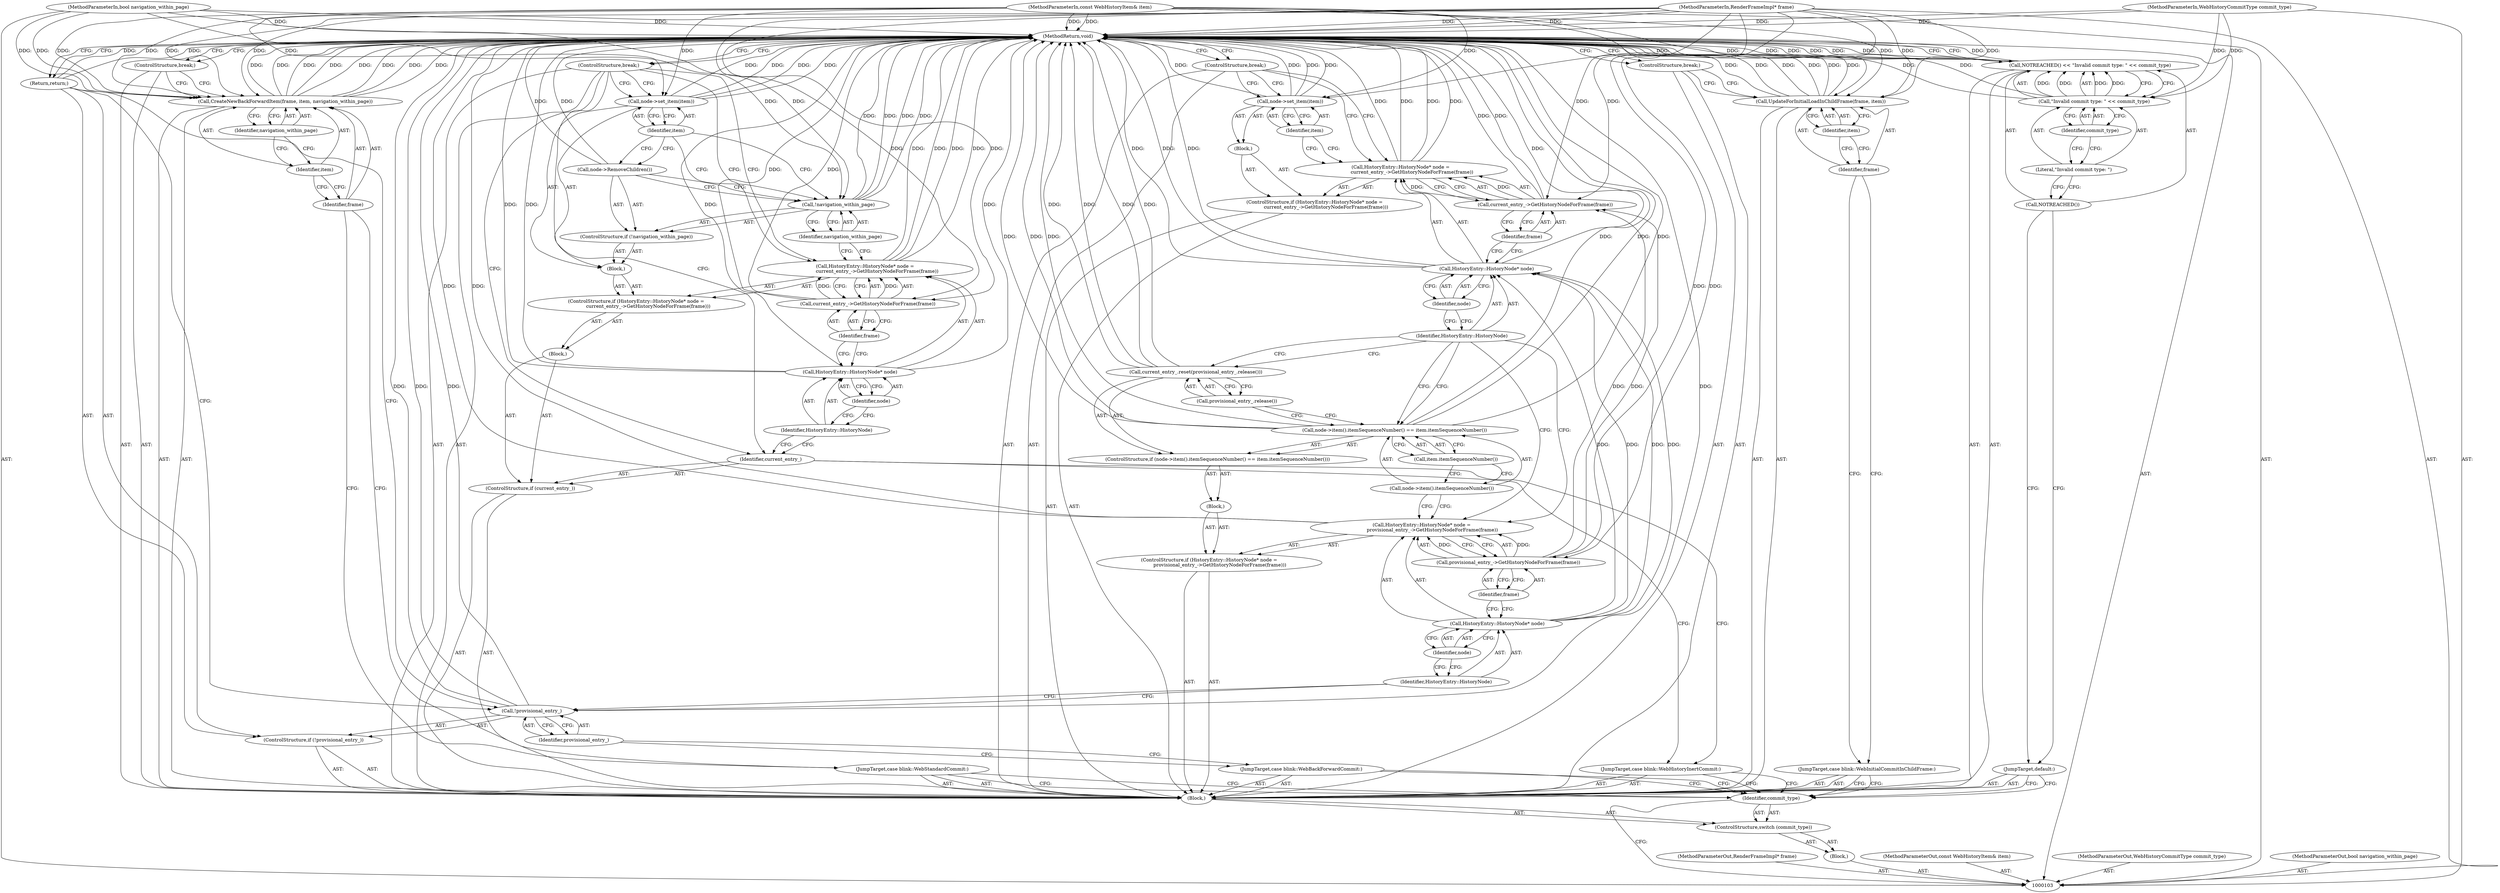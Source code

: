 digraph "0_Chrome_bb3548ef2fcdb58f9bc638bb5a3c379320fdd0e0" {
"1000178" [label="(MethodReturn,void)"];
"1000104" [label="(MethodParameterIn,RenderFrameImpl* frame)"];
"1000253" [label="(MethodParameterOut,RenderFrameImpl* frame)"];
"1000118" [label="(Call,HistoryEntry::HistoryNode* node =\n              provisional_entry_->GetHistoryNodeForFrame(frame))"];
"1000119" [label="(Call,HistoryEntry::HistoryNode* node)"];
"1000120" [label="(Identifier,HistoryEntry::HistoryNode)"];
"1000121" [label="(Identifier,node)"];
"1000117" [label="(ControlStructure,if (HistoryEntry::HistoryNode* node =\n              provisional_entry_->GetHistoryNodeForFrame(frame)))"];
"1000122" [label="(Call,provisional_entry_->GetHistoryNodeForFrame(frame))"];
"1000123" [label="(Identifier,frame)"];
"1000124" [label="(Block,)"];
"1000126" [label="(Call,node->item().itemSequenceNumber() == item.itemSequenceNumber())"];
"1000127" [label="(Call,node->item().itemSequenceNumber())"];
"1000128" [label="(Call,item.itemSequenceNumber())"];
"1000125" [label="(ControlStructure,if (node->item().itemSequenceNumber() == item.itemSequenceNumber()))"];
"1000129" [label="(Call,current_entry_.reset(provisional_entry_.release()))"];
"1000130" [label="(Call,provisional_entry_.release())"];
"1000132" [label="(Call,HistoryEntry::HistoryNode* node =\n               current_entry_->GetHistoryNodeForFrame(frame))"];
"1000133" [label="(Call,HistoryEntry::HistoryNode* node)"];
"1000134" [label="(Identifier,HistoryEntry::HistoryNode)"];
"1000135" [label="(Identifier,node)"];
"1000131" [label="(ControlStructure,if (HistoryEntry::HistoryNode* node =\n               current_entry_->GetHistoryNodeForFrame(frame)))"];
"1000136" [label="(Call,current_entry_->GetHistoryNodeForFrame(frame))"];
"1000137" [label="(Identifier,frame)"];
"1000138" [label="(Block,)"];
"1000140" [label="(Identifier,item)"];
"1000139" [label="(Call,node->set_item(item))"];
"1000105" [label="(MethodParameterIn,const WebHistoryItem& item)"];
"1000254" [label="(MethodParameterOut,const WebHistoryItem& item)"];
"1000141" [label="(ControlStructure,break;)"];
"1000142" [label="(JumpTarget,case blink::WebStandardCommit:)"];
"1000144" [label="(Identifier,frame)"];
"1000145" [label="(Identifier,item)"];
"1000146" [label="(Identifier,navigation_within_page)"];
"1000143" [label="(Call,CreateNewBackForwardItem(frame, item, navigation_within_page))"];
"1000147" [label="(ControlStructure,break;)"];
"1000148" [label="(JumpTarget,case blink::WebInitialCommitInChildFrame:)"];
"1000150" [label="(Identifier,frame)"];
"1000151" [label="(Identifier,item)"];
"1000149" [label="(Call,UpdateForInitialLoadInChildFrame(frame, item))"];
"1000152" [label="(ControlStructure,break;)"];
"1000153" [label="(JumpTarget,case blink::WebHistoryInertCommit:)"];
"1000155" [label="(Identifier,current_entry_)"];
"1000156" [label="(Block,)"];
"1000154" [label="(ControlStructure,if (current_entry_))"];
"1000106" [label="(MethodParameterIn,WebHistoryCommitType commit_type)"];
"1000255" [label="(MethodParameterOut,WebHistoryCommitType commit_type)"];
"1000158" [label="(Call,HistoryEntry::HistoryNode* node =\n                current_entry_->GetHistoryNodeForFrame(frame))"];
"1000159" [label="(Call,HistoryEntry::HistoryNode* node)"];
"1000160" [label="(Identifier,HistoryEntry::HistoryNode)"];
"1000161" [label="(Identifier,node)"];
"1000157" [label="(ControlStructure,if (HistoryEntry::HistoryNode* node =\n                current_entry_->GetHistoryNodeForFrame(frame)))"];
"1000162" [label="(Call,current_entry_->GetHistoryNodeForFrame(frame))"];
"1000163" [label="(Identifier,frame)"];
"1000164" [label="(Block,)"];
"1000165" [label="(ControlStructure,if (!navigation_within_page))"];
"1000166" [label="(Call,!navigation_within_page)"];
"1000167" [label="(Identifier,navigation_within_page)"];
"1000168" [label="(Call,node->RemoveChildren())"];
"1000169" [label="(Call,node->set_item(item))"];
"1000170" [label="(Identifier,item)"];
"1000171" [label="(ControlStructure,break;)"];
"1000172" [label="(JumpTarget,default:)"];
"1000175" [label="(Call,\"Invalid commit type: \" << commit_type)"];
"1000176" [label="(Literal,\"Invalid commit type: \")"];
"1000177" [label="(Identifier,commit_type)"];
"1000173" [label="(Call,NOTREACHED() << \"Invalid commit type: \" << commit_type)"];
"1000174" [label="(Call,NOTREACHED())"];
"1000107" [label="(MethodParameterIn,bool navigation_within_page)"];
"1000256" [label="(MethodParameterOut,bool navigation_within_page)"];
"1000108" [label="(Block,)"];
"1000110" [label="(Identifier,commit_type)"];
"1000109" [label="(ControlStructure,switch (commit_type))"];
"1000111" [label="(Block,)"];
"1000112" [label="(JumpTarget,case blink::WebBackForwardCommit:)"];
"1000114" [label="(Call,!provisional_entry_)"];
"1000115" [label="(Identifier,provisional_entry_)"];
"1000113" [label="(ControlStructure,if (!provisional_entry_))"];
"1000116" [label="(Return,return;)"];
"1000178" -> "1000103"  [label="AST: "];
"1000178" -> "1000116"  [label="CFG: "];
"1000178" -> "1000141"  [label="CFG: "];
"1000178" -> "1000147"  [label="CFG: "];
"1000178" -> "1000152"  [label="CFG: "];
"1000178" -> "1000171"  [label="CFG: "];
"1000178" -> "1000173"  [label="CFG: "];
"1000116" -> "1000178"  [label="DDG: "];
"1000158" -> "1000178"  [label="DDG: "];
"1000158" -> "1000178"  [label="DDG: "];
"1000169" -> "1000178"  [label="DDG: "];
"1000169" -> "1000178"  [label="DDG: "];
"1000104" -> "1000178"  [label="DDG: "];
"1000105" -> "1000178"  [label="DDG: "];
"1000114" -> "1000178"  [label="DDG: "];
"1000114" -> "1000178"  [label="DDG: "];
"1000149" -> "1000178"  [label="DDG: "];
"1000149" -> "1000178"  [label="DDG: "];
"1000149" -> "1000178"  [label="DDG: "];
"1000126" -> "1000178"  [label="DDG: "];
"1000126" -> "1000178"  [label="DDG: "];
"1000126" -> "1000178"  [label="DDG: "];
"1000132" -> "1000178"  [label="DDG: "];
"1000132" -> "1000178"  [label="DDG: "];
"1000159" -> "1000178"  [label="DDG: "];
"1000159" -> "1000178"  [label="DDG: "];
"1000168" -> "1000178"  [label="DDG: "];
"1000129" -> "1000178"  [label="DDG: "];
"1000129" -> "1000178"  [label="DDG: "];
"1000107" -> "1000178"  [label="DDG: "];
"1000139" -> "1000178"  [label="DDG: "];
"1000139" -> "1000178"  [label="DDG: "];
"1000166" -> "1000178"  [label="DDG: "];
"1000166" -> "1000178"  [label="DDG: "];
"1000143" -> "1000178"  [label="DDG: "];
"1000143" -> "1000178"  [label="DDG: "];
"1000143" -> "1000178"  [label="DDG: "];
"1000143" -> "1000178"  [label="DDG: "];
"1000133" -> "1000178"  [label="DDG: "];
"1000133" -> "1000178"  [label="DDG: "];
"1000173" -> "1000178"  [label="DDG: "];
"1000173" -> "1000178"  [label="DDG: "];
"1000173" -> "1000178"  [label="DDG: "];
"1000118" -> "1000178"  [label="DDG: "];
"1000175" -> "1000178"  [label="DDG: "];
"1000162" -> "1000178"  [label="DDG: "];
"1000136" -> "1000178"  [label="DDG: "];
"1000106" -> "1000178"  [label="DDG: "];
"1000104" -> "1000103"  [label="AST: "];
"1000104" -> "1000178"  [label="DDG: "];
"1000104" -> "1000122"  [label="DDG: "];
"1000104" -> "1000136"  [label="DDG: "];
"1000104" -> "1000143"  [label="DDG: "];
"1000104" -> "1000149"  [label="DDG: "];
"1000104" -> "1000162"  [label="DDG: "];
"1000253" -> "1000103"  [label="AST: "];
"1000118" -> "1000117"  [label="AST: "];
"1000118" -> "1000122"  [label="CFG: "];
"1000119" -> "1000118"  [label="AST: "];
"1000122" -> "1000118"  [label="AST: "];
"1000127" -> "1000118"  [label="CFG: "];
"1000134" -> "1000118"  [label="CFG: "];
"1000118" -> "1000178"  [label="DDG: "];
"1000122" -> "1000118"  [label="DDG: "];
"1000119" -> "1000118"  [label="AST: "];
"1000119" -> "1000121"  [label="CFG: "];
"1000120" -> "1000119"  [label="AST: "];
"1000121" -> "1000119"  [label="AST: "];
"1000123" -> "1000119"  [label="CFG: "];
"1000119" -> "1000133"  [label="DDG: "];
"1000119" -> "1000133"  [label="DDG: "];
"1000120" -> "1000119"  [label="AST: "];
"1000120" -> "1000114"  [label="CFG: "];
"1000121" -> "1000120"  [label="CFG: "];
"1000121" -> "1000119"  [label="AST: "];
"1000121" -> "1000120"  [label="CFG: "];
"1000119" -> "1000121"  [label="CFG: "];
"1000117" -> "1000111"  [label="AST: "];
"1000118" -> "1000117"  [label="AST: "];
"1000124" -> "1000117"  [label="AST: "];
"1000122" -> "1000118"  [label="AST: "];
"1000122" -> "1000123"  [label="CFG: "];
"1000123" -> "1000122"  [label="AST: "];
"1000118" -> "1000122"  [label="CFG: "];
"1000122" -> "1000118"  [label="DDG: "];
"1000104" -> "1000122"  [label="DDG: "];
"1000122" -> "1000136"  [label="DDG: "];
"1000123" -> "1000122"  [label="AST: "];
"1000123" -> "1000119"  [label="CFG: "];
"1000122" -> "1000123"  [label="CFG: "];
"1000124" -> "1000117"  [label="AST: "];
"1000125" -> "1000124"  [label="AST: "];
"1000126" -> "1000125"  [label="AST: "];
"1000126" -> "1000128"  [label="CFG: "];
"1000127" -> "1000126"  [label="AST: "];
"1000128" -> "1000126"  [label="AST: "];
"1000130" -> "1000126"  [label="CFG: "];
"1000134" -> "1000126"  [label="CFG: "];
"1000126" -> "1000178"  [label="DDG: "];
"1000126" -> "1000178"  [label="DDG: "];
"1000126" -> "1000178"  [label="DDG: "];
"1000127" -> "1000126"  [label="AST: "];
"1000127" -> "1000118"  [label="CFG: "];
"1000128" -> "1000127"  [label="CFG: "];
"1000128" -> "1000126"  [label="AST: "];
"1000128" -> "1000127"  [label="CFG: "];
"1000126" -> "1000128"  [label="CFG: "];
"1000125" -> "1000124"  [label="AST: "];
"1000126" -> "1000125"  [label="AST: "];
"1000129" -> "1000125"  [label="AST: "];
"1000129" -> "1000125"  [label="AST: "];
"1000129" -> "1000130"  [label="CFG: "];
"1000130" -> "1000129"  [label="AST: "];
"1000134" -> "1000129"  [label="CFG: "];
"1000129" -> "1000178"  [label="DDG: "];
"1000129" -> "1000178"  [label="DDG: "];
"1000130" -> "1000129"  [label="AST: "];
"1000130" -> "1000126"  [label="CFG: "];
"1000129" -> "1000130"  [label="CFG: "];
"1000132" -> "1000131"  [label="AST: "];
"1000132" -> "1000136"  [label="CFG: "];
"1000133" -> "1000132"  [label="AST: "];
"1000136" -> "1000132"  [label="AST: "];
"1000140" -> "1000132"  [label="CFG: "];
"1000141" -> "1000132"  [label="CFG: "];
"1000132" -> "1000178"  [label="DDG: "];
"1000132" -> "1000178"  [label="DDG: "];
"1000136" -> "1000132"  [label="DDG: "];
"1000133" -> "1000132"  [label="AST: "];
"1000133" -> "1000135"  [label="CFG: "];
"1000134" -> "1000133"  [label="AST: "];
"1000135" -> "1000133"  [label="AST: "];
"1000137" -> "1000133"  [label="CFG: "];
"1000133" -> "1000178"  [label="DDG: "];
"1000133" -> "1000178"  [label="DDG: "];
"1000119" -> "1000133"  [label="DDG: "];
"1000119" -> "1000133"  [label="DDG: "];
"1000134" -> "1000133"  [label="AST: "];
"1000134" -> "1000129"  [label="CFG: "];
"1000134" -> "1000126"  [label="CFG: "];
"1000134" -> "1000118"  [label="CFG: "];
"1000135" -> "1000134"  [label="CFG: "];
"1000135" -> "1000133"  [label="AST: "];
"1000135" -> "1000134"  [label="CFG: "];
"1000133" -> "1000135"  [label="CFG: "];
"1000131" -> "1000111"  [label="AST: "];
"1000132" -> "1000131"  [label="AST: "];
"1000138" -> "1000131"  [label="AST: "];
"1000136" -> "1000132"  [label="AST: "];
"1000136" -> "1000137"  [label="CFG: "];
"1000137" -> "1000136"  [label="AST: "];
"1000132" -> "1000136"  [label="CFG: "];
"1000136" -> "1000178"  [label="DDG: "];
"1000136" -> "1000132"  [label="DDG: "];
"1000122" -> "1000136"  [label="DDG: "];
"1000104" -> "1000136"  [label="DDG: "];
"1000137" -> "1000136"  [label="AST: "];
"1000137" -> "1000133"  [label="CFG: "];
"1000136" -> "1000137"  [label="CFG: "];
"1000138" -> "1000131"  [label="AST: "];
"1000139" -> "1000138"  [label="AST: "];
"1000140" -> "1000139"  [label="AST: "];
"1000140" -> "1000132"  [label="CFG: "];
"1000139" -> "1000140"  [label="CFG: "];
"1000139" -> "1000138"  [label="AST: "];
"1000139" -> "1000140"  [label="CFG: "];
"1000140" -> "1000139"  [label="AST: "];
"1000141" -> "1000139"  [label="CFG: "];
"1000139" -> "1000178"  [label="DDG: "];
"1000139" -> "1000178"  [label="DDG: "];
"1000105" -> "1000139"  [label="DDG: "];
"1000105" -> "1000103"  [label="AST: "];
"1000105" -> "1000178"  [label="DDG: "];
"1000105" -> "1000139"  [label="DDG: "];
"1000105" -> "1000143"  [label="DDG: "];
"1000105" -> "1000149"  [label="DDG: "];
"1000105" -> "1000169"  [label="DDG: "];
"1000254" -> "1000103"  [label="AST: "];
"1000141" -> "1000111"  [label="AST: "];
"1000141" -> "1000139"  [label="CFG: "];
"1000141" -> "1000132"  [label="CFG: "];
"1000178" -> "1000141"  [label="CFG: "];
"1000142" -> "1000111"  [label="AST: "];
"1000142" -> "1000110"  [label="CFG: "];
"1000144" -> "1000142"  [label="CFG: "];
"1000144" -> "1000143"  [label="AST: "];
"1000144" -> "1000142"  [label="CFG: "];
"1000145" -> "1000144"  [label="CFG: "];
"1000145" -> "1000143"  [label="AST: "];
"1000145" -> "1000144"  [label="CFG: "];
"1000146" -> "1000145"  [label="CFG: "];
"1000146" -> "1000143"  [label="AST: "];
"1000146" -> "1000145"  [label="CFG: "];
"1000143" -> "1000146"  [label="CFG: "];
"1000143" -> "1000111"  [label="AST: "];
"1000143" -> "1000146"  [label="CFG: "];
"1000144" -> "1000143"  [label="AST: "];
"1000145" -> "1000143"  [label="AST: "];
"1000146" -> "1000143"  [label="AST: "];
"1000147" -> "1000143"  [label="CFG: "];
"1000143" -> "1000178"  [label="DDG: "];
"1000143" -> "1000178"  [label="DDG: "];
"1000143" -> "1000178"  [label="DDG: "];
"1000143" -> "1000178"  [label="DDG: "];
"1000104" -> "1000143"  [label="DDG: "];
"1000105" -> "1000143"  [label="DDG: "];
"1000107" -> "1000143"  [label="DDG: "];
"1000147" -> "1000111"  [label="AST: "];
"1000147" -> "1000143"  [label="CFG: "];
"1000178" -> "1000147"  [label="CFG: "];
"1000148" -> "1000111"  [label="AST: "];
"1000148" -> "1000110"  [label="CFG: "];
"1000150" -> "1000148"  [label="CFG: "];
"1000150" -> "1000149"  [label="AST: "];
"1000150" -> "1000148"  [label="CFG: "];
"1000151" -> "1000150"  [label="CFG: "];
"1000151" -> "1000149"  [label="AST: "];
"1000151" -> "1000150"  [label="CFG: "];
"1000149" -> "1000151"  [label="CFG: "];
"1000149" -> "1000111"  [label="AST: "];
"1000149" -> "1000151"  [label="CFG: "];
"1000150" -> "1000149"  [label="AST: "];
"1000151" -> "1000149"  [label="AST: "];
"1000152" -> "1000149"  [label="CFG: "];
"1000149" -> "1000178"  [label="DDG: "];
"1000149" -> "1000178"  [label="DDG: "];
"1000149" -> "1000178"  [label="DDG: "];
"1000104" -> "1000149"  [label="DDG: "];
"1000105" -> "1000149"  [label="DDG: "];
"1000152" -> "1000111"  [label="AST: "];
"1000152" -> "1000149"  [label="CFG: "];
"1000178" -> "1000152"  [label="CFG: "];
"1000153" -> "1000111"  [label="AST: "];
"1000153" -> "1000110"  [label="CFG: "];
"1000155" -> "1000153"  [label="CFG: "];
"1000155" -> "1000154"  [label="AST: "];
"1000155" -> "1000153"  [label="CFG: "];
"1000160" -> "1000155"  [label="CFG: "];
"1000171" -> "1000155"  [label="CFG: "];
"1000156" -> "1000154"  [label="AST: "];
"1000157" -> "1000156"  [label="AST: "];
"1000154" -> "1000111"  [label="AST: "];
"1000155" -> "1000154"  [label="AST: "];
"1000156" -> "1000154"  [label="AST: "];
"1000106" -> "1000103"  [label="AST: "];
"1000106" -> "1000178"  [label="DDG: "];
"1000106" -> "1000175"  [label="DDG: "];
"1000255" -> "1000103"  [label="AST: "];
"1000158" -> "1000157"  [label="AST: "];
"1000158" -> "1000162"  [label="CFG: "];
"1000159" -> "1000158"  [label="AST: "];
"1000162" -> "1000158"  [label="AST: "];
"1000167" -> "1000158"  [label="CFG: "];
"1000171" -> "1000158"  [label="CFG: "];
"1000158" -> "1000178"  [label="DDG: "];
"1000158" -> "1000178"  [label="DDG: "];
"1000162" -> "1000158"  [label="DDG: "];
"1000159" -> "1000158"  [label="AST: "];
"1000159" -> "1000161"  [label="CFG: "];
"1000160" -> "1000159"  [label="AST: "];
"1000161" -> "1000159"  [label="AST: "];
"1000163" -> "1000159"  [label="CFG: "];
"1000159" -> "1000178"  [label="DDG: "];
"1000159" -> "1000178"  [label="DDG: "];
"1000160" -> "1000159"  [label="AST: "];
"1000160" -> "1000155"  [label="CFG: "];
"1000161" -> "1000160"  [label="CFG: "];
"1000161" -> "1000159"  [label="AST: "];
"1000161" -> "1000160"  [label="CFG: "];
"1000159" -> "1000161"  [label="CFG: "];
"1000157" -> "1000156"  [label="AST: "];
"1000158" -> "1000157"  [label="AST: "];
"1000164" -> "1000157"  [label="AST: "];
"1000162" -> "1000158"  [label="AST: "];
"1000162" -> "1000163"  [label="CFG: "];
"1000163" -> "1000162"  [label="AST: "];
"1000158" -> "1000162"  [label="CFG: "];
"1000162" -> "1000178"  [label="DDG: "];
"1000162" -> "1000158"  [label="DDG: "];
"1000104" -> "1000162"  [label="DDG: "];
"1000163" -> "1000162"  [label="AST: "];
"1000163" -> "1000159"  [label="CFG: "];
"1000162" -> "1000163"  [label="CFG: "];
"1000164" -> "1000157"  [label="AST: "];
"1000165" -> "1000164"  [label="AST: "];
"1000169" -> "1000164"  [label="AST: "];
"1000165" -> "1000164"  [label="AST: "];
"1000166" -> "1000165"  [label="AST: "];
"1000168" -> "1000165"  [label="AST: "];
"1000166" -> "1000165"  [label="AST: "];
"1000166" -> "1000167"  [label="CFG: "];
"1000167" -> "1000166"  [label="AST: "];
"1000168" -> "1000166"  [label="CFG: "];
"1000170" -> "1000166"  [label="CFG: "];
"1000166" -> "1000178"  [label="DDG: "];
"1000166" -> "1000178"  [label="DDG: "];
"1000107" -> "1000166"  [label="DDG: "];
"1000167" -> "1000166"  [label="AST: "];
"1000167" -> "1000158"  [label="CFG: "];
"1000166" -> "1000167"  [label="CFG: "];
"1000168" -> "1000165"  [label="AST: "];
"1000168" -> "1000166"  [label="CFG: "];
"1000170" -> "1000168"  [label="CFG: "];
"1000168" -> "1000178"  [label="DDG: "];
"1000169" -> "1000164"  [label="AST: "];
"1000169" -> "1000170"  [label="CFG: "];
"1000170" -> "1000169"  [label="AST: "];
"1000171" -> "1000169"  [label="CFG: "];
"1000169" -> "1000178"  [label="DDG: "];
"1000169" -> "1000178"  [label="DDG: "];
"1000105" -> "1000169"  [label="DDG: "];
"1000170" -> "1000169"  [label="AST: "];
"1000170" -> "1000168"  [label="CFG: "];
"1000170" -> "1000166"  [label="CFG: "];
"1000169" -> "1000170"  [label="CFG: "];
"1000171" -> "1000111"  [label="AST: "];
"1000171" -> "1000169"  [label="CFG: "];
"1000171" -> "1000158"  [label="CFG: "];
"1000171" -> "1000155"  [label="CFG: "];
"1000178" -> "1000171"  [label="CFG: "];
"1000172" -> "1000111"  [label="AST: "];
"1000172" -> "1000110"  [label="CFG: "];
"1000174" -> "1000172"  [label="CFG: "];
"1000175" -> "1000173"  [label="AST: "];
"1000175" -> "1000177"  [label="CFG: "];
"1000176" -> "1000175"  [label="AST: "];
"1000177" -> "1000175"  [label="AST: "];
"1000173" -> "1000175"  [label="CFG: "];
"1000175" -> "1000178"  [label="DDG: "];
"1000175" -> "1000173"  [label="DDG: "];
"1000175" -> "1000173"  [label="DDG: "];
"1000106" -> "1000175"  [label="DDG: "];
"1000176" -> "1000175"  [label="AST: "];
"1000176" -> "1000174"  [label="CFG: "];
"1000177" -> "1000176"  [label="CFG: "];
"1000177" -> "1000175"  [label="AST: "];
"1000177" -> "1000176"  [label="CFG: "];
"1000175" -> "1000177"  [label="CFG: "];
"1000173" -> "1000111"  [label="AST: "];
"1000173" -> "1000175"  [label="CFG: "];
"1000174" -> "1000173"  [label="AST: "];
"1000175" -> "1000173"  [label="AST: "];
"1000178" -> "1000173"  [label="CFG: "];
"1000173" -> "1000178"  [label="DDG: "];
"1000173" -> "1000178"  [label="DDG: "];
"1000173" -> "1000178"  [label="DDG: "];
"1000175" -> "1000173"  [label="DDG: "];
"1000175" -> "1000173"  [label="DDG: "];
"1000174" -> "1000173"  [label="AST: "];
"1000174" -> "1000172"  [label="CFG: "];
"1000176" -> "1000174"  [label="CFG: "];
"1000107" -> "1000103"  [label="AST: "];
"1000107" -> "1000178"  [label="DDG: "];
"1000107" -> "1000143"  [label="DDG: "];
"1000107" -> "1000166"  [label="DDG: "];
"1000256" -> "1000103"  [label="AST: "];
"1000108" -> "1000103"  [label="AST: "];
"1000109" -> "1000108"  [label="AST: "];
"1000110" -> "1000109"  [label="AST: "];
"1000110" -> "1000103"  [label="CFG: "];
"1000112" -> "1000110"  [label="CFG: "];
"1000142" -> "1000110"  [label="CFG: "];
"1000148" -> "1000110"  [label="CFG: "];
"1000153" -> "1000110"  [label="CFG: "];
"1000172" -> "1000110"  [label="CFG: "];
"1000109" -> "1000108"  [label="AST: "];
"1000110" -> "1000109"  [label="AST: "];
"1000111" -> "1000109"  [label="AST: "];
"1000111" -> "1000109"  [label="AST: "];
"1000112" -> "1000111"  [label="AST: "];
"1000113" -> "1000111"  [label="AST: "];
"1000117" -> "1000111"  [label="AST: "];
"1000131" -> "1000111"  [label="AST: "];
"1000141" -> "1000111"  [label="AST: "];
"1000142" -> "1000111"  [label="AST: "];
"1000143" -> "1000111"  [label="AST: "];
"1000147" -> "1000111"  [label="AST: "];
"1000148" -> "1000111"  [label="AST: "];
"1000149" -> "1000111"  [label="AST: "];
"1000152" -> "1000111"  [label="AST: "];
"1000153" -> "1000111"  [label="AST: "];
"1000154" -> "1000111"  [label="AST: "];
"1000171" -> "1000111"  [label="AST: "];
"1000172" -> "1000111"  [label="AST: "];
"1000173" -> "1000111"  [label="AST: "];
"1000112" -> "1000111"  [label="AST: "];
"1000112" -> "1000110"  [label="CFG: "];
"1000115" -> "1000112"  [label="CFG: "];
"1000114" -> "1000113"  [label="AST: "];
"1000114" -> "1000115"  [label="CFG: "];
"1000115" -> "1000114"  [label="AST: "];
"1000116" -> "1000114"  [label="CFG: "];
"1000120" -> "1000114"  [label="CFG: "];
"1000114" -> "1000178"  [label="DDG: "];
"1000114" -> "1000178"  [label="DDG: "];
"1000115" -> "1000114"  [label="AST: "];
"1000115" -> "1000112"  [label="CFG: "];
"1000114" -> "1000115"  [label="CFG: "];
"1000113" -> "1000111"  [label="AST: "];
"1000114" -> "1000113"  [label="AST: "];
"1000116" -> "1000113"  [label="AST: "];
"1000116" -> "1000113"  [label="AST: "];
"1000116" -> "1000114"  [label="CFG: "];
"1000178" -> "1000116"  [label="CFG: "];
"1000116" -> "1000178"  [label="DDG: "];
}

